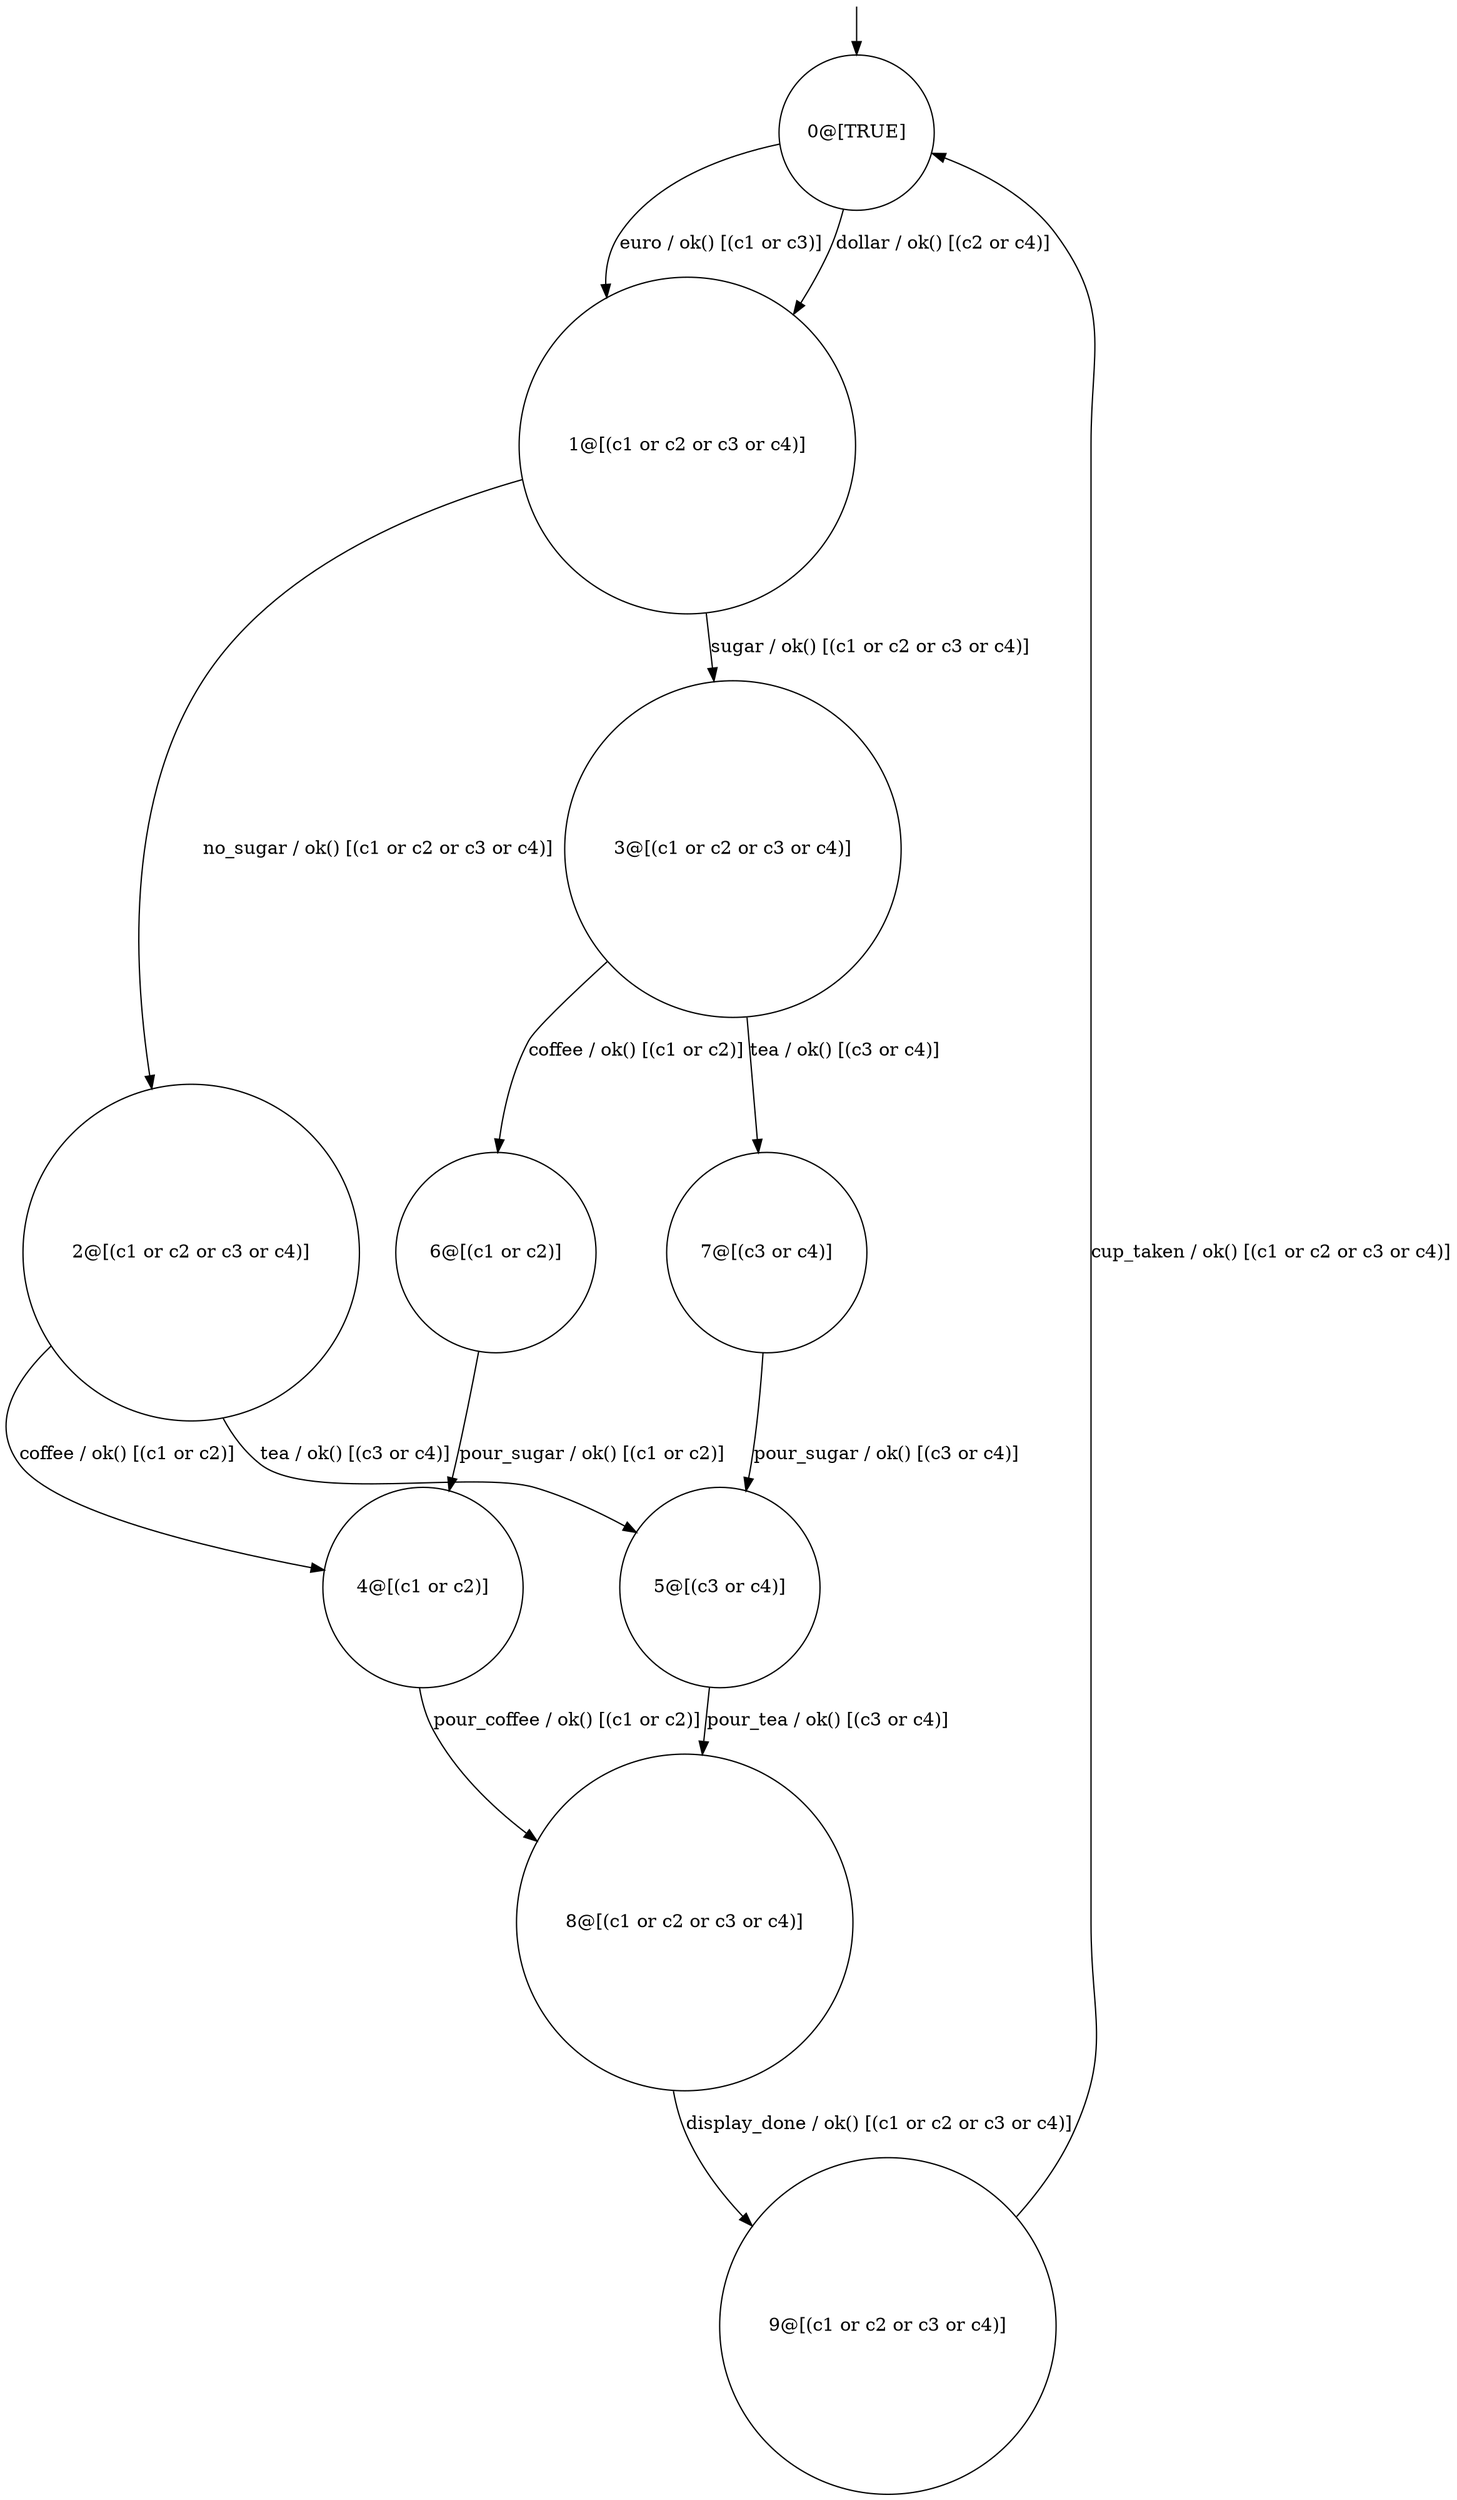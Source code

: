 digraph g {
	edge [lblstyle="above, sloped"];
	s0 [shape="circle" label="0@[TRUE]"];
	s1 [shape="circle" label="1@[(c1 or c2 or c3 or c4)]"];
	s2 [shape="circle" label="2@[(c1 or c2 or c3 or c4)]"];
	s3 [shape="circle" label="3@[(c1 or c2 or c3 or c4)]"];
	s4 [shape="circle" label="4@[(c1 or c2)]"];
	s5 [shape="circle" label="5@[(c3 or c4)]"];
	s6 [shape="circle" label="6@[(c1 or c2)]"];
	s7 [shape="circle" label="7@[(c3 or c4)]"];
	s8 [shape="circle" label="8@[(c1 or c2 or c3 or c4)]"];
	s9 [shape="circle" label="9@[(c1 or c2 or c3 or c4)]"];
	s0 -> s1 [label="dollar / ok() [(c2 or c4)]"];
	s0 -> s1 [label="euro / ok() [(c1 or c3)]"];
	s1 -> s2 [label="no_sugar / ok() [(c1 or c2 or c3 or c4)]"];
	s1 -> s3 [label="sugar / ok() [(c1 or c2 or c3 or c4)]"];
	s2 -> s4 [label="coffee / ok() [(c1 or c2)]"];
	s2 -> s5 [label="tea / ok() [(c3 or c4)]"];
	s3 -> s6 [label="coffee / ok() [(c1 or c2)]"];
	s3 -> s7 [label="tea / ok() [(c3 or c4)]"];
	s4 -> s8 [label="pour_coffee / ok() [(c1 or c2)]"];
	s5 -> s8 [label="pour_tea / ok() [(c3 or c4)]"];
	s6 -> s4 [label="pour_sugar / ok() [(c1 or c2)]"];
	s7 -> s5 [label="pour_sugar / ok() [(c3 or c4)]"];
	s8 -> s9 [label="display_done / ok() [(c1 or c2 or c3 or c4)]"];
	s9 -> s0 [label="cup_taken / ok() [(c1 or c2 or c3 or c4)]"];
	__start0 [label="" shape="none" width="0" height="0"];
	__start0 -> s0;
}